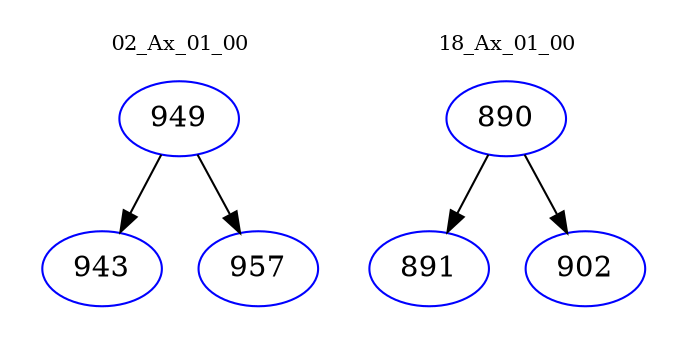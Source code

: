 digraph{
subgraph cluster_0 {
color = white
label = "02_Ax_01_00";
fontsize=10;
T0_949 [label="949", color="blue"]
T0_949 -> T0_943 [color="black"]
T0_943 [label="943", color="blue"]
T0_949 -> T0_957 [color="black"]
T0_957 [label="957", color="blue"]
}
subgraph cluster_1 {
color = white
label = "18_Ax_01_00";
fontsize=10;
T1_890 [label="890", color="blue"]
T1_890 -> T1_891 [color="black"]
T1_891 [label="891", color="blue"]
T1_890 -> T1_902 [color="black"]
T1_902 [label="902", color="blue"]
}
}
